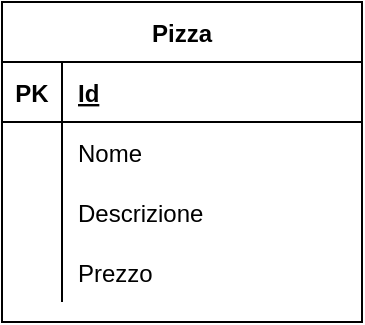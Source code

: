 <mxfile version="20.1.4" type="device"><diagram id="CWA2R6YHiSodnLwf6gOi" name="Pagina-1"><mxGraphModel dx="1038" dy="564" grid="1" gridSize="10" guides="1" tooltips="1" connect="1" arrows="1" fold="1" page="1" pageScale="1" pageWidth="850" pageHeight="1100" math="0" shadow="0"><root><mxCell id="0"/><mxCell id="1" parent="0"/><mxCell id="wzPjhX4TCwI3WJLuGKlY-1" value="Pizza" style="shape=table;startSize=30;container=1;collapsible=1;childLayout=tableLayout;fixedRows=1;rowLines=0;fontStyle=1;align=center;resizeLast=1;" vertex="1" parent="1"><mxGeometry x="335" y="90" width="180" height="160" as="geometry"/></mxCell><mxCell id="wzPjhX4TCwI3WJLuGKlY-2" value="" style="shape=tableRow;horizontal=0;startSize=0;swimlaneHead=0;swimlaneBody=0;fillColor=none;collapsible=0;dropTarget=0;points=[[0,0.5],[1,0.5]];portConstraint=eastwest;top=0;left=0;right=0;bottom=1;" vertex="1" parent="wzPjhX4TCwI3WJLuGKlY-1"><mxGeometry y="30" width="180" height="30" as="geometry"/></mxCell><mxCell id="wzPjhX4TCwI3WJLuGKlY-3" value="PK" style="shape=partialRectangle;connectable=0;fillColor=none;top=0;left=0;bottom=0;right=0;fontStyle=1;overflow=hidden;" vertex="1" parent="wzPjhX4TCwI3WJLuGKlY-2"><mxGeometry width="30" height="30" as="geometry"><mxRectangle width="30" height="30" as="alternateBounds"/></mxGeometry></mxCell><mxCell id="wzPjhX4TCwI3WJLuGKlY-4" value="Id" style="shape=partialRectangle;connectable=0;fillColor=none;top=0;left=0;bottom=0;right=0;align=left;spacingLeft=6;fontStyle=5;overflow=hidden;" vertex="1" parent="wzPjhX4TCwI3WJLuGKlY-2"><mxGeometry x="30" width="150" height="30" as="geometry"><mxRectangle width="150" height="30" as="alternateBounds"/></mxGeometry></mxCell><mxCell id="wzPjhX4TCwI3WJLuGKlY-5" value="" style="shape=tableRow;horizontal=0;startSize=0;swimlaneHead=0;swimlaneBody=0;fillColor=none;collapsible=0;dropTarget=0;points=[[0,0.5],[1,0.5]];portConstraint=eastwest;top=0;left=0;right=0;bottom=0;" vertex="1" parent="wzPjhX4TCwI3WJLuGKlY-1"><mxGeometry y="60" width="180" height="30" as="geometry"/></mxCell><mxCell id="wzPjhX4TCwI3WJLuGKlY-6" value="" style="shape=partialRectangle;connectable=0;fillColor=none;top=0;left=0;bottom=0;right=0;editable=1;overflow=hidden;" vertex="1" parent="wzPjhX4TCwI3WJLuGKlY-5"><mxGeometry width="30" height="30" as="geometry"><mxRectangle width="30" height="30" as="alternateBounds"/></mxGeometry></mxCell><mxCell id="wzPjhX4TCwI3WJLuGKlY-7" value="Nome        " style="shape=partialRectangle;connectable=0;fillColor=none;top=0;left=0;bottom=0;right=0;align=left;spacingLeft=6;overflow=hidden;" vertex="1" parent="wzPjhX4TCwI3WJLuGKlY-5"><mxGeometry x="30" width="150" height="30" as="geometry"><mxRectangle width="150" height="30" as="alternateBounds"/></mxGeometry></mxCell><mxCell id="wzPjhX4TCwI3WJLuGKlY-8" value="" style="shape=tableRow;horizontal=0;startSize=0;swimlaneHead=0;swimlaneBody=0;fillColor=none;collapsible=0;dropTarget=0;points=[[0,0.5],[1,0.5]];portConstraint=eastwest;top=0;left=0;right=0;bottom=0;" vertex="1" parent="wzPjhX4TCwI3WJLuGKlY-1"><mxGeometry y="90" width="180" height="30" as="geometry"/></mxCell><mxCell id="wzPjhX4TCwI3WJLuGKlY-9" value="" style="shape=partialRectangle;connectable=0;fillColor=none;top=0;left=0;bottom=0;right=0;editable=1;overflow=hidden;" vertex="1" parent="wzPjhX4TCwI3WJLuGKlY-8"><mxGeometry width="30" height="30" as="geometry"><mxRectangle width="30" height="30" as="alternateBounds"/></mxGeometry></mxCell><mxCell id="wzPjhX4TCwI3WJLuGKlY-10" value="Descrizione" style="shape=partialRectangle;connectable=0;fillColor=none;top=0;left=0;bottom=0;right=0;align=left;spacingLeft=6;overflow=hidden;" vertex="1" parent="wzPjhX4TCwI3WJLuGKlY-8"><mxGeometry x="30" width="150" height="30" as="geometry"><mxRectangle width="150" height="30" as="alternateBounds"/></mxGeometry></mxCell><mxCell id="wzPjhX4TCwI3WJLuGKlY-11" value="" style="shape=tableRow;horizontal=0;startSize=0;swimlaneHead=0;swimlaneBody=0;fillColor=none;collapsible=0;dropTarget=0;points=[[0,0.5],[1,0.5]];portConstraint=eastwest;top=0;left=0;right=0;bottom=0;" vertex="1" parent="wzPjhX4TCwI3WJLuGKlY-1"><mxGeometry y="120" width="180" height="30" as="geometry"/></mxCell><mxCell id="wzPjhX4TCwI3WJLuGKlY-12" value="" style="shape=partialRectangle;connectable=0;fillColor=none;top=0;left=0;bottom=0;right=0;editable=1;overflow=hidden;" vertex="1" parent="wzPjhX4TCwI3WJLuGKlY-11"><mxGeometry width="30" height="30" as="geometry"><mxRectangle width="30" height="30" as="alternateBounds"/></mxGeometry></mxCell><mxCell id="wzPjhX4TCwI3WJLuGKlY-13" value="Prezzo" style="shape=partialRectangle;connectable=0;fillColor=none;top=0;left=0;bottom=0;right=0;align=left;spacingLeft=6;overflow=hidden;" vertex="1" parent="wzPjhX4TCwI3WJLuGKlY-11"><mxGeometry x="30" width="150" height="30" as="geometry"><mxRectangle width="150" height="30" as="alternateBounds"/></mxGeometry></mxCell></root></mxGraphModel></diagram></mxfile>